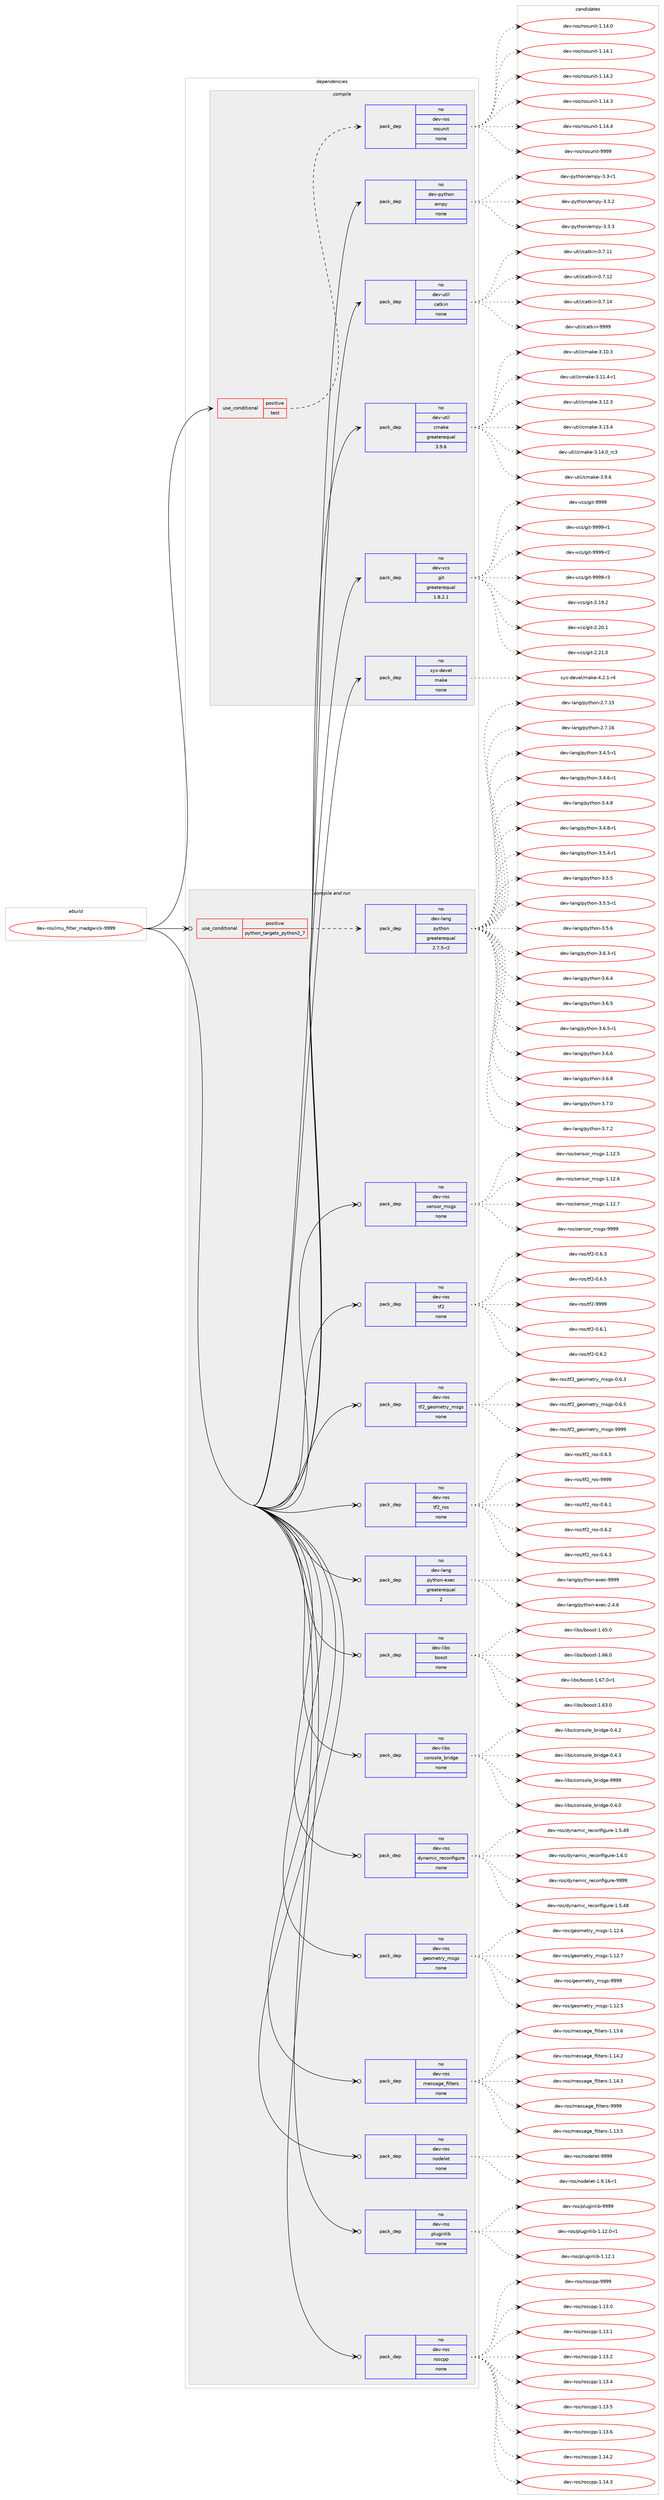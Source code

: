 digraph prolog {

# *************
# Graph options
# *************

newrank=true;
concentrate=true;
compound=true;
graph [rankdir=LR,fontname=Helvetica,fontsize=10,ranksep=1.5];#, ranksep=2.5, nodesep=0.2];
edge  [arrowhead=vee];
node  [fontname=Helvetica,fontsize=10];

# **********
# The ebuild
# **********

subgraph cluster_leftcol {
color=gray;
rank=same;
label=<<i>ebuild</i>>;
id [label="dev-ros/imu_filter_madgwick-9999", color=red, width=4, href="../dev-ros/imu_filter_madgwick-9999.svg"];
}

# ****************
# The dependencies
# ****************

subgraph cluster_midcol {
color=gray;
label=<<i>dependencies</i>>;
subgraph cluster_compile {
fillcolor="#eeeeee";
style=filled;
label=<<i>compile</i>>;
subgraph cond388738 {
dependency1457911 [label=<<TABLE BORDER="0" CELLBORDER="1" CELLSPACING="0" CELLPADDING="4"><TR><TD ROWSPAN="3" CELLPADDING="10">use_conditional</TD></TR><TR><TD>positive</TD></TR><TR><TD>test</TD></TR></TABLE>>, shape=none, color=red];
subgraph pack1045783 {
dependency1457912 [label=<<TABLE BORDER="0" CELLBORDER="1" CELLSPACING="0" CELLPADDING="4" WIDTH="220"><TR><TD ROWSPAN="6" CELLPADDING="30">pack_dep</TD></TR><TR><TD WIDTH="110">no</TD></TR><TR><TD>dev-ros</TD></TR><TR><TD>rosunit</TD></TR><TR><TD>none</TD></TR><TR><TD></TD></TR></TABLE>>, shape=none, color=blue];
}
dependency1457911:e -> dependency1457912:w [weight=20,style="dashed",arrowhead="vee"];
}
id:e -> dependency1457911:w [weight=20,style="solid",arrowhead="vee"];
subgraph pack1045784 {
dependency1457913 [label=<<TABLE BORDER="0" CELLBORDER="1" CELLSPACING="0" CELLPADDING="4" WIDTH="220"><TR><TD ROWSPAN="6" CELLPADDING="30">pack_dep</TD></TR><TR><TD WIDTH="110">no</TD></TR><TR><TD>dev-python</TD></TR><TR><TD>empy</TD></TR><TR><TD>none</TD></TR><TR><TD></TD></TR></TABLE>>, shape=none, color=blue];
}
id:e -> dependency1457913:w [weight=20,style="solid",arrowhead="vee"];
subgraph pack1045785 {
dependency1457914 [label=<<TABLE BORDER="0" CELLBORDER="1" CELLSPACING="0" CELLPADDING="4" WIDTH="220"><TR><TD ROWSPAN="6" CELLPADDING="30">pack_dep</TD></TR><TR><TD WIDTH="110">no</TD></TR><TR><TD>dev-util</TD></TR><TR><TD>catkin</TD></TR><TR><TD>none</TD></TR><TR><TD></TD></TR></TABLE>>, shape=none, color=blue];
}
id:e -> dependency1457914:w [weight=20,style="solid",arrowhead="vee"];
subgraph pack1045786 {
dependency1457915 [label=<<TABLE BORDER="0" CELLBORDER="1" CELLSPACING="0" CELLPADDING="4" WIDTH="220"><TR><TD ROWSPAN="6" CELLPADDING="30">pack_dep</TD></TR><TR><TD WIDTH="110">no</TD></TR><TR><TD>dev-util</TD></TR><TR><TD>cmake</TD></TR><TR><TD>greaterequal</TD></TR><TR><TD>3.9.6</TD></TR></TABLE>>, shape=none, color=blue];
}
id:e -> dependency1457915:w [weight=20,style="solid",arrowhead="vee"];
subgraph pack1045787 {
dependency1457916 [label=<<TABLE BORDER="0" CELLBORDER="1" CELLSPACING="0" CELLPADDING="4" WIDTH="220"><TR><TD ROWSPAN="6" CELLPADDING="30">pack_dep</TD></TR><TR><TD WIDTH="110">no</TD></TR><TR><TD>dev-vcs</TD></TR><TR><TD>git</TD></TR><TR><TD>greaterequal</TD></TR><TR><TD>1.8.2.1</TD></TR></TABLE>>, shape=none, color=blue];
}
id:e -> dependency1457916:w [weight=20,style="solid",arrowhead="vee"];
subgraph pack1045788 {
dependency1457917 [label=<<TABLE BORDER="0" CELLBORDER="1" CELLSPACING="0" CELLPADDING="4" WIDTH="220"><TR><TD ROWSPAN="6" CELLPADDING="30">pack_dep</TD></TR><TR><TD WIDTH="110">no</TD></TR><TR><TD>sys-devel</TD></TR><TR><TD>make</TD></TR><TR><TD>none</TD></TR><TR><TD></TD></TR></TABLE>>, shape=none, color=blue];
}
id:e -> dependency1457917:w [weight=20,style="solid",arrowhead="vee"];
}
subgraph cluster_compileandrun {
fillcolor="#eeeeee";
style=filled;
label=<<i>compile and run</i>>;
subgraph cond388739 {
dependency1457918 [label=<<TABLE BORDER="0" CELLBORDER="1" CELLSPACING="0" CELLPADDING="4"><TR><TD ROWSPAN="3" CELLPADDING="10">use_conditional</TD></TR><TR><TD>positive</TD></TR><TR><TD>python_targets_python2_7</TD></TR></TABLE>>, shape=none, color=red];
subgraph pack1045789 {
dependency1457919 [label=<<TABLE BORDER="0" CELLBORDER="1" CELLSPACING="0" CELLPADDING="4" WIDTH="220"><TR><TD ROWSPAN="6" CELLPADDING="30">pack_dep</TD></TR><TR><TD WIDTH="110">no</TD></TR><TR><TD>dev-lang</TD></TR><TR><TD>python</TD></TR><TR><TD>greaterequal</TD></TR><TR><TD>2.7.5-r2</TD></TR></TABLE>>, shape=none, color=blue];
}
dependency1457918:e -> dependency1457919:w [weight=20,style="dashed",arrowhead="vee"];
}
id:e -> dependency1457918:w [weight=20,style="solid",arrowhead="odotvee"];
subgraph pack1045790 {
dependency1457920 [label=<<TABLE BORDER="0" CELLBORDER="1" CELLSPACING="0" CELLPADDING="4" WIDTH="220"><TR><TD ROWSPAN="6" CELLPADDING="30">pack_dep</TD></TR><TR><TD WIDTH="110">no</TD></TR><TR><TD>dev-lang</TD></TR><TR><TD>python-exec</TD></TR><TR><TD>greaterequal</TD></TR><TR><TD>2</TD></TR></TABLE>>, shape=none, color=blue];
}
id:e -> dependency1457920:w [weight=20,style="solid",arrowhead="odotvee"];
subgraph pack1045791 {
dependency1457921 [label=<<TABLE BORDER="0" CELLBORDER="1" CELLSPACING="0" CELLPADDING="4" WIDTH="220"><TR><TD ROWSPAN="6" CELLPADDING="30">pack_dep</TD></TR><TR><TD WIDTH="110">no</TD></TR><TR><TD>dev-libs</TD></TR><TR><TD>boost</TD></TR><TR><TD>none</TD></TR><TR><TD></TD></TR></TABLE>>, shape=none, color=blue];
}
id:e -> dependency1457921:w [weight=20,style="solid",arrowhead="odotvee"];
subgraph pack1045792 {
dependency1457922 [label=<<TABLE BORDER="0" CELLBORDER="1" CELLSPACING="0" CELLPADDING="4" WIDTH="220"><TR><TD ROWSPAN="6" CELLPADDING="30">pack_dep</TD></TR><TR><TD WIDTH="110">no</TD></TR><TR><TD>dev-libs</TD></TR><TR><TD>console_bridge</TD></TR><TR><TD>none</TD></TR><TR><TD></TD></TR></TABLE>>, shape=none, color=blue];
}
id:e -> dependency1457922:w [weight=20,style="solid",arrowhead="odotvee"];
subgraph pack1045793 {
dependency1457923 [label=<<TABLE BORDER="0" CELLBORDER="1" CELLSPACING="0" CELLPADDING="4" WIDTH="220"><TR><TD ROWSPAN="6" CELLPADDING="30">pack_dep</TD></TR><TR><TD WIDTH="110">no</TD></TR><TR><TD>dev-ros</TD></TR><TR><TD>dynamic_reconfigure</TD></TR><TR><TD>none</TD></TR><TR><TD></TD></TR></TABLE>>, shape=none, color=blue];
}
id:e -> dependency1457923:w [weight=20,style="solid",arrowhead="odotvee"];
subgraph pack1045794 {
dependency1457924 [label=<<TABLE BORDER="0" CELLBORDER="1" CELLSPACING="0" CELLPADDING="4" WIDTH="220"><TR><TD ROWSPAN="6" CELLPADDING="30">pack_dep</TD></TR><TR><TD WIDTH="110">no</TD></TR><TR><TD>dev-ros</TD></TR><TR><TD>geometry_msgs</TD></TR><TR><TD>none</TD></TR><TR><TD></TD></TR></TABLE>>, shape=none, color=blue];
}
id:e -> dependency1457924:w [weight=20,style="solid",arrowhead="odotvee"];
subgraph pack1045795 {
dependency1457925 [label=<<TABLE BORDER="0" CELLBORDER="1" CELLSPACING="0" CELLPADDING="4" WIDTH="220"><TR><TD ROWSPAN="6" CELLPADDING="30">pack_dep</TD></TR><TR><TD WIDTH="110">no</TD></TR><TR><TD>dev-ros</TD></TR><TR><TD>message_filters</TD></TR><TR><TD>none</TD></TR><TR><TD></TD></TR></TABLE>>, shape=none, color=blue];
}
id:e -> dependency1457925:w [weight=20,style="solid",arrowhead="odotvee"];
subgraph pack1045796 {
dependency1457926 [label=<<TABLE BORDER="0" CELLBORDER="1" CELLSPACING="0" CELLPADDING="4" WIDTH="220"><TR><TD ROWSPAN="6" CELLPADDING="30">pack_dep</TD></TR><TR><TD WIDTH="110">no</TD></TR><TR><TD>dev-ros</TD></TR><TR><TD>nodelet</TD></TR><TR><TD>none</TD></TR><TR><TD></TD></TR></TABLE>>, shape=none, color=blue];
}
id:e -> dependency1457926:w [weight=20,style="solid",arrowhead="odotvee"];
subgraph pack1045797 {
dependency1457927 [label=<<TABLE BORDER="0" CELLBORDER="1" CELLSPACING="0" CELLPADDING="4" WIDTH="220"><TR><TD ROWSPAN="6" CELLPADDING="30">pack_dep</TD></TR><TR><TD WIDTH="110">no</TD></TR><TR><TD>dev-ros</TD></TR><TR><TD>pluginlib</TD></TR><TR><TD>none</TD></TR><TR><TD></TD></TR></TABLE>>, shape=none, color=blue];
}
id:e -> dependency1457927:w [weight=20,style="solid",arrowhead="odotvee"];
subgraph pack1045798 {
dependency1457928 [label=<<TABLE BORDER="0" CELLBORDER="1" CELLSPACING="0" CELLPADDING="4" WIDTH="220"><TR><TD ROWSPAN="6" CELLPADDING="30">pack_dep</TD></TR><TR><TD WIDTH="110">no</TD></TR><TR><TD>dev-ros</TD></TR><TR><TD>roscpp</TD></TR><TR><TD>none</TD></TR><TR><TD></TD></TR></TABLE>>, shape=none, color=blue];
}
id:e -> dependency1457928:w [weight=20,style="solid",arrowhead="odotvee"];
subgraph pack1045799 {
dependency1457929 [label=<<TABLE BORDER="0" CELLBORDER="1" CELLSPACING="0" CELLPADDING="4" WIDTH="220"><TR><TD ROWSPAN="6" CELLPADDING="30">pack_dep</TD></TR><TR><TD WIDTH="110">no</TD></TR><TR><TD>dev-ros</TD></TR><TR><TD>sensor_msgs</TD></TR><TR><TD>none</TD></TR><TR><TD></TD></TR></TABLE>>, shape=none, color=blue];
}
id:e -> dependency1457929:w [weight=20,style="solid",arrowhead="odotvee"];
subgraph pack1045800 {
dependency1457930 [label=<<TABLE BORDER="0" CELLBORDER="1" CELLSPACING="0" CELLPADDING="4" WIDTH="220"><TR><TD ROWSPAN="6" CELLPADDING="30">pack_dep</TD></TR><TR><TD WIDTH="110">no</TD></TR><TR><TD>dev-ros</TD></TR><TR><TD>tf2</TD></TR><TR><TD>none</TD></TR><TR><TD></TD></TR></TABLE>>, shape=none, color=blue];
}
id:e -> dependency1457930:w [weight=20,style="solid",arrowhead="odotvee"];
subgraph pack1045801 {
dependency1457931 [label=<<TABLE BORDER="0" CELLBORDER="1" CELLSPACING="0" CELLPADDING="4" WIDTH="220"><TR><TD ROWSPAN="6" CELLPADDING="30">pack_dep</TD></TR><TR><TD WIDTH="110">no</TD></TR><TR><TD>dev-ros</TD></TR><TR><TD>tf2_geometry_msgs</TD></TR><TR><TD>none</TD></TR><TR><TD></TD></TR></TABLE>>, shape=none, color=blue];
}
id:e -> dependency1457931:w [weight=20,style="solid",arrowhead="odotvee"];
subgraph pack1045802 {
dependency1457932 [label=<<TABLE BORDER="0" CELLBORDER="1" CELLSPACING="0" CELLPADDING="4" WIDTH="220"><TR><TD ROWSPAN="6" CELLPADDING="30">pack_dep</TD></TR><TR><TD WIDTH="110">no</TD></TR><TR><TD>dev-ros</TD></TR><TR><TD>tf2_ros</TD></TR><TR><TD>none</TD></TR><TR><TD></TD></TR></TABLE>>, shape=none, color=blue];
}
id:e -> dependency1457932:w [weight=20,style="solid",arrowhead="odotvee"];
}
subgraph cluster_run {
fillcolor="#eeeeee";
style=filled;
label=<<i>run</i>>;
}
}

# **************
# The candidates
# **************

subgraph cluster_choices {
rank=same;
color=gray;
label=<<i>candidates</i>>;

subgraph choice1045783 {
color=black;
nodesep=1;
choice100101118451141111154711411111511711010511645494649524648 [label="dev-ros/rosunit-1.14.0", color=red, width=4,href="../dev-ros/rosunit-1.14.0.svg"];
choice100101118451141111154711411111511711010511645494649524649 [label="dev-ros/rosunit-1.14.1", color=red, width=4,href="../dev-ros/rosunit-1.14.1.svg"];
choice100101118451141111154711411111511711010511645494649524650 [label="dev-ros/rosunit-1.14.2", color=red, width=4,href="../dev-ros/rosunit-1.14.2.svg"];
choice100101118451141111154711411111511711010511645494649524651 [label="dev-ros/rosunit-1.14.3", color=red, width=4,href="../dev-ros/rosunit-1.14.3.svg"];
choice100101118451141111154711411111511711010511645494649524652 [label="dev-ros/rosunit-1.14.4", color=red, width=4,href="../dev-ros/rosunit-1.14.4.svg"];
choice10010111845114111115471141111151171101051164557575757 [label="dev-ros/rosunit-9999", color=red, width=4,href="../dev-ros/rosunit-9999.svg"];
dependency1457912:e -> choice100101118451141111154711411111511711010511645494649524648:w [style=dotted,weight="100"];
dependency1457912:e -> choice100101118451141111154711411111511711010511645494649524649:w [style=dotted,weight="100"];
dependency1457912:e -> choice100101118451141111154711411111511711010511645494649524650:w [style=dotted,weight="100"];
dependency1457912:e -> choice100101118451141111154711411111511711010511645494649524651:w [style=dotted,weight="100"];
dependency1457912:e -> choice100101118451141111154711411111511711010511645494649524652:w [style=dotted,weight="100"];
dependency1457912:e -> choice10010111845114111115471141111151171101051164557575757:w [style=dotted,weight="100"];
}
subgraph choice1045784 {
color=black;
nodesep=1;
choice1001011184511212111610411111047101109112121455146514511449 [label="dev-python/empy-3.3-r1", color=red, width=4,href="../dev-python/empy-3.3-r1.svg"];
choice1001011184511212111610411111047101109112121455146514650 [label="dev-python/empy-3.3.2", color=red, width=4,href="../dev-python/empy-3.3.2.svg"];
choice1001011184511212111610411111047101109112121455146514651 [label="dev-python/empy-3.3.3", color=red, width=4,href="../dev-python/empy-3.3.3.svg"];
dependency1457913:e -> choice1001011184511212111610411111047101109112121455146514511449:w [style=dotted,weight="100"];
dependency1457913:e -> choice1001011184511212111610411111047101109112121455146514650:w [style=dotted,weight="100"];
dependency1457913:e -> choice1001011184511212111610411111047101109112121455146514651:w [style=dotted,weight="100"];
}
subgraph choice1045785 {
color=black;
nodesep=1;
choice1001011184511711610510847999711610710511045484655464949 [label="dev-util/catkin-0.7.11", color=red, width=4,href="../dev-util/catkin-0.7.11.svg"];
choice1001011184511711610510847999711610710511045484655464950 [label="dev-util/catkin-0.7.12", color=red, width=4,href="../dev-util/catkin-0.7.12.svg"];
choice1001011184511711610510847999711610710511045484655464952 [label="dev-util/catkin-0.7.14", color=red, width=4,href="../dev-util/catkin-0.7.14.svg"];
choice100101118451171161051084799971161071051104557575757 [label="dev-util/catkin-9999", color=red, width=4,href="../dev-util/catkin-9999.svg"];
dependency1457914:e -> choice1001011184511711610510847999711610710511045484655464949:w [style=dotted,weight="100"];
dependency1457914:e -> choice1001011184511711610510847999711610710511045484655464950:w [style=dotted,weight="100"];
dependency1457914:e -> choice1001011184511711610510847999711610710511045484655464952:w [style=dotted,weight="100"];
dependency1457914:e -> choice100101118451171161051084799971161071051104557575757:w [style=dotted,weight="100"];
}
subgraph choice1045786 {
color=black;
nodesep=1;
choice1001011184511711610510847991099710710145514649484651 [label="dev-util/cmake-3.10.3", color=red, width=4,href="../dev-util/cmake-3.10.3.svg"];
choice10010111845117116105108479910997107101455146494946524511449 [label="dev-util/cmake-3.11.4-r1", color=red, width=4,href="../dev-util/cmake-3.11.4-r1.svg"];
choice1001011184511711610510847991099710710145514649504651 [label="dev-util/cmake-3.12.3", color=red, width=4,href="../dev-util/cmake-3.12.3.svg"];
choice1001011184511711610510847991099710710145514649514652 [label="dev-util/cmake-3.13.4", color=red, width=4,href="../dev-util/cmake-3.13.4.svg"];
choice1001011184511711610510847991099710710145514649524648951149951 [label="dev-util/cmake-3.14.0_rc3", color=red, width=4,href="../dev-util/cmake-3.14.0_rc3.svg"];
choice10010111845117116105108479910997107101455146574654 [label="dev-util/cmake-3.9.6", color=red, width=4,href="../dev-util/cmake-3.9.6.svg"];
dependency1457915:e -> choice1001011184511711610510847991099710710145514649484651:w [style=dotted,weight="100"];
dependency1457915:e -> choice10010111845117116105108479910997107101455146494946524511449:w [style=dotted,weight="100"];
dependency1457915:e -> choice1001011184511711610510847991099710710145514649504651:w [style=dotted,weight="100"];
dependency1457915:e -> choice1001011184511711610510847991099710710145514649514652:w [style=dotted,weight="100"];
dependency1457915:e -> choice1001011184511711610510847991099710710145514649524648951149951:w [style=dotted,weight="100"];
dependency1457915:e -> choice10010111845117116105108479910997107101455146574654:w [style=dotted,weight="100"];
}
subgraph choice1045787 {
color=black;
nodesep=1;
choice10010111845118991154710310511645504649574650 [label="dev-vcs/git-2.19.2", color=red, width=4,href="../dev-vcs/git-2.19.2.svg"];
choice10010111845118991154710310511645504650484649 [label="dev-vcs/git-2.20.1", color=red, width=4,href="../dev-vcs/git-2.20.1.svg"];
choice10010111845118991154710310511645504650494648 [label="dev-vcs/git-2.21.0", color=red, width=4,href="../dev-vcs/git-2.21.0.svg"];
choice1001011184511899115471031051164557575757 [label="dev-vcs/git-9999", color=red, width=4,href="../dev-vcs/git-9999.svg"];
choice10010111845118991154710310511645575757574511449 [label="dev-vcs/git-9999-r1", color=red, width=4,href="../dev-vcs/git-9999-r1.svg"];
choice10010111845118991154710310511645575757574511450 [label="dev-vcs/git-9999-r2", color=red, width=4,href="../dev-vcs/git-9999-r2.svg"];
choice10010111845118991154710310511645575757574511451 [label="dev-vcs/git-9999-r3", color=red, width=4,href="../dev-vcs/git-9999-r3.svg"];
dependency1457916:e -> choice10010111845118991154710310511645504649574650:w [style=dotted,weight="100"];
dependency1457916:e -> choice10010111845118991154710310511645504650484649:w [style=dotted,weight="100"];
dependency1457916:e -> choice10010111845118991154710310511645504650494648:w [style=dotted,weight="100"];
dependency1457916:e -> choice1001011184511899115471031051164557575757:w [style=dotted,weight="100"];
dependency1457916:e -> choice10010111845118991154710310511645575757574511449:w [style=dotted,weight="100"];
dependency1457916:e -> choice10010111845118991154710310511645575757574511450:w [style=dotted,weight="100"];
dependency1457916:e -> choice10010111845118991154710310511645575757574511451:w [style=dotted,weight="100"];
}
subgraph choice1045788 {
color=black;
nodesep=1;
choice1151211154510010111810110847109971071014552465046494511452 [label="sys-devel/make-4.2.1-r4", color=red, width=4,href="../sys-devel/make-4.2.1-r4.svg"];
dependency1457917:e -> choice1151211154510010111810110847109971071014552465046494511452:w [style=dotted,weight="100"];
}
subgraph choice1045789 {
color=black;
nodesep=1;
choice10010111845108971101034711212111610411111045504655464953 [label="dev-lang/python-2.7.15", color=red, width=4,href="../dev-lang/python-2.7.15.svg"];
choice10010111845108971101034711212111610411111045504655464954 [label="dev-lang/python-2.7.16", color=red, width=4,href="../dev-lang/python-2.7.16.svg"];
choice1001011184510897110103471121211161041111104551465246534511449 [label="dev-lang/python-3.4.5-r1", color=red, width=4,href="../dev-lang/python-3.4.5-r1.svg"];
choice1001011184510897110103471121211161041111104551465246544511449 [label="dev-lang/python-3.4.6-r1", color=red, width=4,href="../dev-lang/python-3.4.6-r1.svg"];
choice100101118451089711010347112121116104111110455146524656 [label="dev-lang/python-3.4.8", color=red, width=4,href="../dev-lang/python-3.4.8.svg"];
choice1001011184510897110103471121211161041111104551465246564511449 [label="dev-lang/python-3.4.8-r1", color=red, width=4,href="../dev-lang/python-3.4.8-r1.svg"];
choice1001011184510897110103471121211161041111104551465346524511449 [label="dev-lang/python-3.5.4-r1", color=red, width=4,href="../dev-lang/python-3.5.4-r1.svg"];
choice100101118451089711010347112121116104111110455146534653 [label="dev-lang/python-3.5.5", color=red, width=4,href="../dev-lang/python-3.5.5.svg"];
choice1001011184510897110103471121211161041111104551465346534511449 [label="dev-lang/python-3.5.5-r1", color=red, width=4,href="../dev-lang/python-3.5.5-r1.svg"];
choice100101118451089711010347112121116104111110455146534654 [label="dev-lang/python-3.5.6", color=red, width=4,href="../dev-lang/python-3.5.6.svg"];
choice1001011184510897110103471121211161041111104551465446514511449 [label="dev-lang/python-3.6.3-r1", color=red, width=4,href="../dev-lang/python-3.6.3-r1.svg"];
choice100101118451089711010347112121116104111110455146544652 [label="dev-lang/python-3.6.4", color=red, width=4,href="../dev-lang/python-3.6.4.svg"];
choice100101118451089711010347112121116104111110455146544653 [label="dev-lang/python-3.6.5", color=red, width=4,href="../dev-lang/python-3.6.5.svg"];
choice1001011184510897110103471121211161041111104551465446534511449 [label="dev-lang/python-3.6.5-r1", color=red, width=4,href="../dev-lang/python-3.6.5-r1.svg"];
choice100101118451089711010347112121116104111110455146544654 [label="dev-lang/python-3.6.6", color=red, width=4,href="../dev-lang/python-3.6.6.svg"];
choice100101118451089711010347112121116104111110455146544656 [label="dev-lang/python-3.6.8", color=red, width=4,href="../dev-lang/python-3.6.8.svg"];
choice100101118451089711010347112121116104111110455146554648 [label="dev-lang/python-3.7.0", color=red, width=4,href="../dev-lang/python-3.7.0.svg"];
choice100101118451089711010347112121116104111110455146554650 [label="dev-lang/python-3.7.2", color=red, width=4,href="../dev-lang/python-3.7.2.svg"];
dependency1457919:e -> choice10010111845108971101034711212111610411111045504655464953:w [style=dotted,weight="100"];
dependency1457919:e -> choice10010111845108971101034711212111610411111045504655464954:w [style=dotted,weight="100"];
dependency1457919:e -> choice1001011184510897110103471121211161041111104551465246534511449:w [style=dotted,weight="100"];
dependency1457919:e -> choice1001011184510897110103471121211161041111104551465246544511449:w [style=dotted,weight="100"];
dependency1457919:e -> choice100101118451089711010347112121116104111110455146524656:w [style=dotted,weight="100"];
dependency1457919:e -> choice1001011184510897110103471121211161041111104551465246564511449:w [style=dotted,weight="100"];
dependency1457919:e -> choice1001011184510897110103471121211161041111104551465346524511449:w [style=dotted,weight="100"];
dependency1457919:e -> choice100101118451089711010347112121116104111110455146534653:w [style=dotted,weight="100"];
dependency1457919:e -> choice1001011184510897110103471121211161041111104551465346534511449:w [style=dotted,weight="100"];
dependency1457919:e -> choice100101118451089711010347112121116104111110455146534654:w [style=dotted,weight="100"];
dependency1457919:e -> choice1001011184510897110103471121211161041111104551465446514511449:w [style=dotted,weight="100"];
dependency1457919:e -> choice100101118451089711010347112121116104111110455146544652:w [style=dotted,weight="100"];
dependency1457919:e -> choice100101118451089711010347112121116104111110455146544653:w [style=dotted,weight="100"];
dependency1457919:e -> choice1001011184510897110103471121211161041111104551465446534511449:w [style=dotted,weight="100"];
dependency1457919:e -> choice100101118451089711010347112121116104111110455146544654:w [style=dotted,weight="100"];
dependency1457919:e -> choice100101118451089711010347112121116104111110455146544656:w [style=dotted,weight="100"];
dependency1457919:e -> choice100101118451089711010347112121116104111110455146554648:w [style=dotted,weight="100"];
dependency1457919:e -> choice100101118451089711010347112121116104111110455146554650:w [style=dotted,weight="100"];
}
subgraph choice1045790 {
color=black;
nodesep=1;
choice1001011184510897110103471121211161041111104510112010199455046524654 [label="dev-lang/python-exec-2.4.6", color=red, width=4,href="../dev-lang/python-exec-2.4.6.svg"];
choice10010111845108971101034711212111610411111045101120101994557575757 [label="dev-lang/python-exec-9999", color=red, width=4,href="../dev-lang/python-exec-9999.svg"];
dependency1457920:e -> choice1001011184510897110103471121211161041111104510112010199455046524654:w [style=dotted,weight="100"];
dependency1457920:e -> choice10010111845108971101034711212111610411111045101120101994557575757:w [style=dotted,weight="100"];
}
subgraph choice1045791 {
color=black;
nodesep=1;
choice1001011184510810598115479811111111511645494654514648 [label="dev-libs/boost-1.63.0", color=red, width=4,href="../dev-libs/boost-1.63.0.svg"];
choice1001011184510810598115479811111111511645494654534648 [label="dev-libs/boost-1.65.0", color=red, width=4,href="../dev-libs/boost-1.65.0.svg"];
choice1001011184510810598115479811111111511645494654544648 [label="dev-libs/boost-1.66.0", color=red, width=4,href="../dev-libs/boost-1.66.0.svg"];
choice10010111845108105981154798111111115116454946545546484511449 [label="dev-libs/boost-1.67.0-r1", color=red, width=4,href="../dev-libs/boost-1.67.0-r1.svg"];
dependency1457921:e -> choice1001011184510810598115479811111111511645494654514648:w [style=dotted,weight="100"];
dependency1457921:e -> choice1001011184510810598115479811111111511645494654534648:w [style=dotted,weight="100"];
dependency1457921:e -> choice1001011184510810598115479811111111511645494654544648:w [style=dotted,weight="100"];
dependency1457921:e -> choice10010111845108105981154798111111115116454946545546484511449:w [style=dotted,weight="100"];
}
subgraph choice1045792 {
color=black;
nodesep=1;
choice100101118451081059811547991111101151111081019598114105100103101454846524648 [label="dev-libs/console_bridge-0.4.0", color=red, width=4,href="../dev-libs/console_bridge-0.4.0.svg"];
choice100101118451081059811547991111101151111081019598114105100103101454846524650 [label="dev-libs/console_bridge-0.4.2", color=red, width=4,href="../dev-libs/console_bridge-0.4.2.svg"];
choice100101118451081059811547991111101151111081019598114105100103101454846524651 [label="dev-libs/console_bridge-0.4.3", color=red, width=4,href="../dev-libs/console_bridge-0.4.3.svg"];
choice1001011184510810598115479911111011511110810195981141051001031014557575757 [label="dev-libs/console_bridge-9999", color=red, width=4,href="../dev-libs/console_bridge-9999.svg"];
dependency1457922:e -> choice100101118451081059811547991111101151111081019598114105100103101454846524648:w [style=dotted,weight="100"];
dependency1457922:e -> choice100101118451081059811547991111101151111081019598114105100103101454846524650:w [style=dotted,weight="100"];
dependency1457922:e -> choice100101118451081059811547991111101151111081019598114105100103101454846524651:w [style=dotted,weight="100"];
dependency1457922:e -> choice1001011184510810598115479911111011511110810195981141051001031014557575757:w [style=dotted,weight="100"];
}
subgraph choice1045793 {
color=black;
nodesep=1;
choice10010111845114111115471001211109710910599951141019911111010210510311711410145494653465256 [label="dev-ros/dynamic_reconfigure-1.5.48", color=red, width=4,href="../dev-ros/dynamic_reconfigure-1.5.48.svg"];
choice10010111845114111115471001211109710910599951141019911111010210510311711410145494653465257 [label="dev-ros/dynamic_reconfigure-1.5.49", color=red, width=4,href="../dev-ros/dynamic_reconfigure-1.5.49.svg"];
choice100101118451141111154710012111097109105999511410199111110102105103117114101454946544648 [label="dev-ros/dynamic_reconfigure-1.6.0", color=red, width=4,href="../dev-ros/dynamic_reconfigure-1.6.0.svg"];
choice1001011184511411111547100121110971091059995114101991111101021051031171141014557575757 [label="dev-ros/dynamic_reconfigure-9999", color=red, width=4,href="../dev-ros/dynamic_reconfigure-9999.svg"];
dependency1457923:e -> choice10010111845114111115471001211109710910599951141019911111010210510311711410145494653465256:w [style=dotted,weight="100"];
dependency1457923:e -> choice10010111845114111115471001211109710910599951141019911111010210510311711410145494653465257:w [style=dotted,weight="100"];
dependency1457923:e -> choice100101118451141111154710012111097109105999511410199111110102105103117114101454946544648:w [style=dotted,weight="100"];
dependency1457923:e -> choice1001011184511411111547100121110971091059995114101991111101021051031171141014557575757:w [style=dotted,weight="100"];
}
subgraph choice1045794 {
color=black;
nodesep=1;
choice10010111845114111115471031011111091011161141219510911510311545494649504653 [label="dev-ros/geometry_msgs-1.12.5", color=red, width=4,href="../dev-ros/geometry_msgs-1.12.5.svg"];
choice10010111845114111115471031011111091011161141219510911510311545494649504654 [label="dev-ros/geometry_msgs-1.12.6", color=red, width=4,href="../dev-ros/geometry_msgs-1.12.6.svg"];
choice10010111845114111115471031011111091011161141219510911510311545494649504655 [label="dev-ros/geometry_msgs-1.12.7", color=red, width=4,href="../dev-ros/geometry_msgs-1.12.7.svg"];
choice1001011184511411111547103101111109101116114121951091151031154557575757 [label="dev-ros/geometry_msgs-9999", color=red, width=4,href="../dev-ros/geometry_msgs-9999.svg"];
dependency1457924:e -> choice10010111845114111115471031011111091011161141219510911510311545494649504653:w [style=dotted,weight="100"];
dependency1457924:e -> choice10010111845114111115471031011111091011161141219510911510311545494649504654:w [style=dotted,weight="100"];
dependency1457924:e -> choice10010111845114111115471031011111091011161141219510911510311545494649504655:w [style=dotted,weight="100"];
dependency1457924:e -> choice1001011184511411111547103101111109101116114121951091151031154557575757:w [style=dotted,weight="100"];
}
subgraph choice1045795 {
color=black;
nodesep=1;
choice1001011184511411111547109101115115971031019510210510811610111411545494649514653 [label="dev-ros/message_filters-1.13.5", color=red, width=4,href="../dev-ros/message_filters-1.13.5.svg"];
choice1001011184511411111547109101115115971031019510210510811610111411545494649514654 [label="dev-ros/message_filters-1.13.6", color=red, width=4,href="../dev-ros/message_filters-1.13.6.svg"];
choice1001011184511411111547109101115115971031019510210510811610111411545494649524650 [label="dev-ros/message_filters-1.14.2", color=red, width=4,href="../dev-ros/message_filters-1.14.2.svg"];
choice1001011184511411111547109101115115971031019510210510811610111411545494649524651 [label="dev-ros/message_filters-1.14.3", color=red, width=4,href="../dev-ros/message_filters-1.14.3.svg"];
choice100101118451141111154710910111511597103101951021051081161011141154557575757 [label="dev-ros/message_filters-9999", color=red, width=4,href="../dev-ros/message_filters-9999.svg"];
dependency1457925:e -> choice1001011184511411111547109101115115971031019510210510811610111411545494649514653:w [style=dotted,weight="100"];
dependency1457925:e -> choice1001011184511411111547109101115115971031019510210510811610111411545494649514654:w [style=dotted,weight="100"];
dependency1457925:e -> choice1001011184511411111547109101115115971031019510210510811610111411545494649524650:w [style=dotted,weight="100"];
dependency1457925:e -> choice1001011184511411111547109101115115971031019510210510811610111411545494649524651:w [style=dotted,weight="100"];
dependency1457925:e -> choice100101118451141111154710910111511597103101951021051081161011141154557575757:w [style=dotted,weight="100"];
}
subgraph choice1045796 {
color=black;
nodesep=1;
choice1001011184511411111547110111100101108101116454946574649544511449 [label="dev-ros/nodelet-1.9.16-r1", color=red, width=4,href="../dev-ros/nodelet-1.9.16-r1.svg"];
choice10010111845114111115471101111001011081011164557575757 [label="dev-ros/nodelet-9999", color=red, width=4,href="../dev-ros/nodelet-9999.svg"];
dependency1457926:e -> choice1001011184511411111547110111100101108101116454946574649544511449:w [style=dotted,weight="100"];
dependency1457926:e -> choice10010111845114111115471101111001011081011164557575757:w [style=dotted,weight="100"];
}
subgraph choice1045797 {
color=black;
nodesep=1;
choice100101118451141111154711210811710310511010810598454946495046484511449 [label="dev-ros/pluginlib-1.12.0-r1", color=red, width=4,href="../dev-ros/pluginlib-1.12.0-r1.svg"];
choice10010111845114111115471121081171031051101081059845494649504649 [label="dev-ros/pluginlib-1.12.1", color=red, width=4,href="../dev-ros/pluginlib-1.12.1.svg"];
choice1001011184511411111547112108117103105110108105984557575757 [label="dev-ros/pluginlib-9999", color=red, width=4,href="../dev-ros/pluginlib-9999.svg"];
dependency1457927:e -> choice100101118451141111154711210811710310511010810598454946495046484511449:w [style=dotted,weight="100"];
dependency1457927:e -> choice10010111845114111115471121081171031051101081059845494649504649:w [style=dotted,weight="100"];
dependency1457927:e -> choice1001011184511411111547112108117103105110108105984557575757:w [style=dotted,weight="100"];
}
subgraph choice1045798 {
color=black;
nodesep=1;
choice10010111845114111115471141111159911211245494649514648 [label="dev-ros/roscpp-1.13.0", color=red, width=4,href="../dev-ros/roscpp-1.13.0.svg"];
choice10010111845114111115471141111159911211245494649514649 [label="dev-ros/roscpp-1.13.1", color=red, width=4,href="../dev-ros/roscpp-1.13.1.svg"];
choice10010111845114111115471141111159911211245494649514650 [label="dev-ros/roscpp-1.13.2", color=red, width=4,href="../dev-ros/roscpp-1.13.2.svg"];
choice10010111845114111115471141111159911211245494649514652 [label="dev-ros/roscpp-1.13.4", color=red, width=4,href="../dev-ros/roscpp-1.13.4.svg"];
choice10010111845114111115471141111159911211245494649514653 [label="dev-ros/roscpp-1.13.5", color=red, width=4,href="../dev-ros/roscpp-1.13.5.svg"];
choice10010111845114111115471141111159911211245494649514654 [label="dev-ros/roscpp-1.13.6", color=red, width=4,href="../dev-ros/roscpp-1.13.6.svg"];
choice10010111845114111115471141111159911211245494649524650 [label="dev-ros/roscpp-1.14.2", color=red, width=4,href="../dev-ros/roscpp-1.14.2.svg"];
choice10010111845114111115471141111159911211245494649524651 [label="dev-ros/roscpp-1.14.3", color=red, width=4,href="../dev-ros/roscpp-1.14.3.svg"];
choice1001011184511411111547114111115991121124557575757 [label="dev-ros/roscpp-9999", color=red, width=4,href="../dev-ros/roscpp-9999.svg"];
dependency1457928:e -> choice10010111845114111115471141111159911211245494649514648:w [style=dotted,weight="100"];
dependency1457928:e -> choice10010111845114111115471141111159911211245494649514649:w [style=dotted,weight="100"];
dependency1457928:e -> choice10010111845114111115471141111159911211245494649514650:w [style=dotted,weight="100"];
dependency1457928:e -> choice10010111845114111115471141111159911211245494649514652:w [style=dotted,weight="100"];
dependency1457928:e -> choice10010111845114111115471141111159911211245494649514653:w [style=dotted,weight="100"];
dependency1457928:e -> choice10010111845114111115471141111159911211245494649514654:w [style=dotted,weight="100"];
dependency1457928:e -> choice10010111845114111115471141111159911211245494649524650:w [style=dotted,weight="100"];
dependency1457928:e -> choice10010111845114111115471141111159911211245494649524651:w [style=dotted,weight="100"];
dependency1457928:e -> choice1001011184511411111547114111115991121124557575757:w [style=dotted,weight="100"];
}
subgraph choice1045799 {
color=black;
nodesep=1;
choice10010111845114111115471151011101151111149510911510311545494649504653 [label="dev-ros/sensor_msgs-1.12.5", color=red, width=4,href="../dev-ros/sensor_msgs-1.12.5.svg"];
choice10010111845114111115471151011101151111149510911510311545494649504654 [label="dev-ros/sensor_msgs-1.12.6", color=red, width=4,href="../dev-ros/sensor_msgs-1.12.6.svg"];
choice10010111845114111115471151011101151111149510911510311545494649504655 [label="dev-ros/sensor_msgs-1.12.7", color=red, width=4,href="../dev-ros/sensor_msgs-1.12.7.svg"];
choice1001011184511411111547115101110115111114951091151031154557575757 [label="dev-ros/sensor_msgs-9999", color=red, width=4,href="../dev-ros/sensor_msgs-9999.svg"];
dependency1457929:e -> choice10010111845114111115471151011101151111149510911510311545494649504653:w [style=dotted,weight="100"];
dependency1457929:e -> choice10010111845114111115471151011101151111149510911510311545494649504654:w [style=dotted,weight="100"];
dependency1457929:e -> choice10010111845114111115471151011101151111149510911510311545494649504655:w [style=dotted,weight="100"];
dependency1457929:e -> choice1001011184511411111547115101110115111114951091151031154557575757:w [style=dotted,weight="100"];
}
subgraph choice1045800 {
color=black;
nodesep=1;
choice100101118451141111154711610250454846544649 [label="dev-ros/tf2-0.6.1", color=red, width=4,href="../dev-ros/tf2-0.6.1.svg"];
choice100101118451141111154711610250454846544650 [label="dev-ros/tf2-0.6.2", color=red, width=4,href="../dev-ros/tf2-0.6.2.svg"];
choice100101118451141111154711610250454846544651 [label="dev-ros/tf2-0.6.3", color=red, width=4,href="../dev-ros/tf2-0.6.3.svg"];
choice100101118451141111154711610250454846544653 [label="dev-ros/tf2-0.6.5", color=red, width=4,href="../dev-ros/tf2-0.6.5.svg"];
choice1001011184511411111547116102504557575757 [label="dev-ros/tf2-9999", color=red, width=4,href="../dev-ros/tf2-9999.svg"];
dependency1457930:e -> choice100101118451141111154711610250454846544649:w [style=dotted,weight="100"];
dependency1457930:e -> choice100101118451141111154711610250454846544650:w [style=dotted,weight="100"];
dependency1457930:e -> choice100101118451141111154711610250454846544651:w [style=dotted,weight="100"];
dependency1457930:e -> choice100101118451141111154711610250454846544653:w [style=dotted,weight="100"];
dependency1457930:e -> choice1001011184511411111547116102504557575757:w [style=dotted,weight="100"];
}
subgraph choice1045801 {
color=black;
nodesep=1;
choice1001011184511411111547116102509510310111110910111611412195109115103115454846544651 [label="dev-ros/tf2_geometry_msgs-0.6.3", color=red, width=4,href="../dev-ros/tf2_geometry_msgs-0.6.3.svg"];
choice1001011184511411111547116102509510310111110910111611412195109115103115454846544653 [label="dev-ros/tf2_geometry_msgs-0.6.5", color=red, width=4,href="../dev-ros/tf2_geometry_msgs-0.6.5.svg"];
choice10010111845114111115471161025095103101111109101116114121951091151031154557575757 [label="dev-ros/tf2_geometry_msgs-9999", color=red, width=4,href="../dev-ros/tf2_geometry_msgs-9999.svg"];
dependency1457931:e -> choice1001011184511411111547116102509510310111110910111611412195109115103115454846544651:w [style=dotted,weight="100"];
dependency1457931:e -> choice1001011184511411111547116102509510310111110910111611412195109115103115454846544653:w [style=dotted,weight="100"];
dependency1457931:e -> choice10010111845114111115471161025095103101111109101116114121951091151031154557575757:w [style=dotted,weight="100"];
}
subgraph choice1045802 {
color=black;
nodesep=1;
choice10010111845114111115471161025095114111115454846544649 [label="dev-ros/tf2_ros-0.6.1", color=red, width=4,href="../dev-ros/tf2_ros-0.6.1.svg"];
choice10010111845114111115471161025095114111115454846544650 [label="dev-ros/tf2_ros-0.6.2", color=red, width=4,href="../dev-ros/tf2_ros-0.6.2.svg"];
choice10010111845114111115471161025095114111115454846544651 [label="dev-ros/tf2_ros-0.6.3", color=red, width=4,href="../dev-ros/tf2_ros-0.6.3.svg"];
choice10010111845114111115471161025095114111115454846544653 [label="dev-ros/tf2_ros-0.6.5", color=red, width=4,href="../dev-ros/tf2_ros-0.6.5.svg"];
choice100101118451141111154711610250951141111154557575757 [label="dev-ros/tf2_ros-9999", color=red, width=4,href="../dev-ros/tf2_ros-9999.svg"];
dependency1457932:e -> choice10010111845114111115471161025095114111115454846544649:w [style=dotted,weight="100"];
dependency1457932:e -> choice10010111845114111115471161025095114111115454846544650:w [style=dotted,weight="100"];
dependency1457932:e -> choice10010111845114111115471161025095114111115454846544651:w [style=dotted,weight="100"];
dependency1457932:e -> choice10010111845114111115471161025095114111115454846544653:w [style=dotted,weight="100"];
dependency1457932:e -> choice100101118451141111154711610250951141111154557575757:w [style=dotted,weight="100"];
}
}

}
